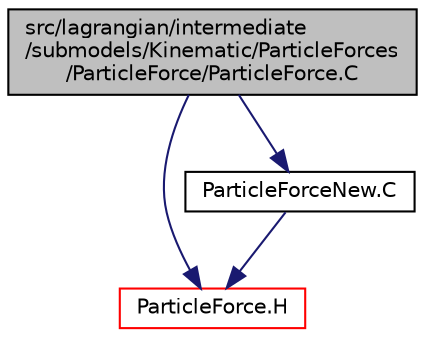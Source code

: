 digraph "src/lagrangian/intermediate/submodels/Kinematic/ParticleForces/ParticleForce/ParticleForce.C"
{
  bgcolor="transparent";
  edge [fontname="Helvetica",fontsize="10",labelfontname="Helvetica",labelfontsize="10"];
  node [fontname="Helvetica",fontsize="10",shape=record];
  Node1 [label="src/lagrangian/intermediate\l/submodels/Kinematic/ParticleForces\l/ParticleForce/ParticleForce.C",height=0.2,width=0.4,color="black", fillcolor="grey75", style="filled", fontcolor="black"];
  Node1 -> Node2 [color="midnightblue",fontsize="10",style="solid",fontname="Helvetica"];
  Node2 [label="ParticleForce.H",height=0.2,width=0.4,color="red",URL="$a06703.html"];
  Node1 -> Node3 [color="midnightblue",fontsize="10",style="solid",fontname="Helvetica"];
  Node3 [label="ParticleForceNew.C",height=0.2,width=0.4,color="black",URL="$a06705.html"];
  Node3 -> Node2 [color="midnightblue",fontsize="10",style="solid",fontname="Helvetica"];
}
